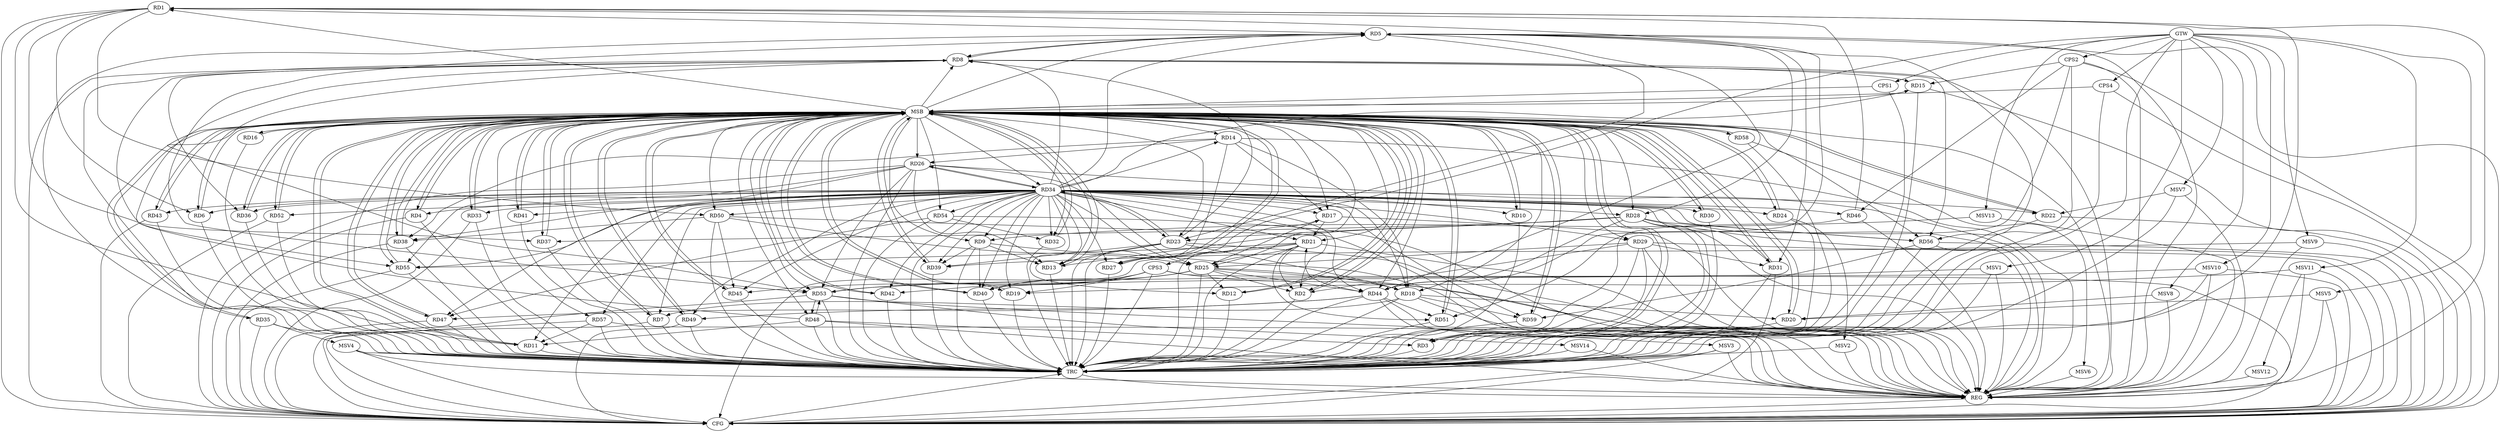 strict digraph G {
  RD1 [ label="RD1" ];
  RD2 [ label="RD2" ];
  RD3 [ label="RD3" ];
  RD4 [ label="RD4" ];
  RD5 [ label="RD5" ];
  RD6 [ label="RD6" ];
  RD7 [ label="RD7" ];
  RD8 [ label="RD8" ];
  RD9 [ label="RD9" ];
  RD10 [ label="RD10" ];
  RD11 [ label="RD11" ];
  RD12 [ label="RD12" ];
  RD13 [ label="RD13" ];
  RD14 [ label="RD14" ];
  RD15 [ label="RD15" ];
  RD16 [ label="RD16" ];
  RD17 [ label="RD17" ];
  RD18 [ label="RD18" ];
  RD19 [ label="RD19" ];
  RD20 [ label="RD20" ];
  RD21 [ label="RD21" ];
  RD22 [ label="RD22" ];
  RD23 [ label="RD23" ];
  RD24 [ label="RD24" ];
  RD25 [ label="RD25" ];
  RD26 [ label="RD26" ];
  RD27 [ label="RD27" ];
  RD28 [ label="RD28" ];
  RD29 [ label="RD29" ];
  RD30 [ label="RD30" ];
  RD31 [ label="RD31" ];
  RD32 [ label="RD32" ];
  RD33 [ label="RD33" ];
  RD34 [ label="RD34" ];
  RD35 [ label="RD35" ];
  RD36 [ label="RD36" ];
  RD37 [ label="RD37" ];
  RD38 [ label="RD38" ];
  RD39 [ label="RD39" ];
  RD40 [ label="RD40" ];
  RD41 [ label="RD41" ];
  RD42 [ label="RD42" ];
  RD43 [ label="RD43" ];
  RD44 [ label="RD44" ];
  RD45 [ label="RD45" ];
  RD46 [ label="RD46" ];
  RD47 [ label="RD47" ];
  RD48 [ label="RD48" ];
  RD49 [ label="RD49" ];
  RD50 [ label="RD50" ];
  RD51 [ label="RD51" ];
  RD52 [ label="RD52" ];
  RD53 [ label="RD53" ];
  RD54 [ label="RD54" ];
  RD55 [ label="RD55" ];
  RD56 [ label="RD56" ];
  RD57 [ label="RD57" ];
  RD58 [ label="RD58" ];
  RD59 [ label="RD59" ];
  CPS1 [ label="CPS1" ];
  CPS2 [ label="CPS2" ];
  CPS3 [ label="CPS3" ];
  CPS4 [ label="CPS4" ];
  GTW [ label="GTW" ];
  REG [ label="REG" ];
  MSB [ label="MSB" ];
  CFG [ label="CFG" ];
  TRC [ label="TRC" ];
  MSV1 [ label="MSV1" ];
  MSV2 [ label="MSV2" ];
  MSV3 [ label="MSV3" ];
  MSV4 [ label="MSV4" ];
  MSV5 [ label="MSV5" ];
  MSV6 [ label="MSV6" ];
  MSV7 [ label="MSV7" ];
  MSV8 [ label="MSV8" ];
  MSV9 [ label="MSV9" ];
  MSV10 [ label="MSV10" ];
  MSV11 [ label="MSV11" ];
  MSV12 [ label="MSV12" ];
  MSV13 [ label="MSV13" ];
  MSV14 [ label="MSV14" ];
  RD1 -> RD5;
  RD1 -> RD6;
  RD1 -> RD11;
  RD1 -> RD37;
  RD44 -> RD1;
  RD46 -> RD1;
  RD1 -> RD50;
  RD21 -> RD2;
  RD25 -> RD2;
  RD29 -> RD2;
  RD34 -> RD2;
  RD28 -> RD3;
  RD29 -> RD3;
  RD48 -> RD3;
  RD5 -> RD8;
  RD8 -> RD5;
  RD5 -> RD23;
  RD5 -> RD28;
  RD5 -> RD31;
  RD44 -> RD5;
  RD5 -> RD53;
  RD5 -> RD56;
  RD18 -> RD7;
  RD8 -> RD15;
  RD23 -> RD8;
  RD34 -> RD8;
  RD8 -> RD36;
  RD48 -> RD8;
  RD8 -> RD53;
  RD8 -> RD55;
  RD8 -> RD56;
  RD9 -> RD13;
  RD9 -> RD39;
  RD9 -> RD40;
  RD34 -> RD11;
  RD48 -> RD11;
  RD57 -> RD11;
  RD25 -> RD12;
  RD23 -> RD13;
  RD26 -> RD13;
  RD28 -> RD13;
  RD14 -> RD17;
  RD14 -> RD18;
  RD14 -> RD26;
  RD14 -> RD38;
  RD17 -> RD21;
  RD25 -> RD17;
  RD18 -> RD20;
  RD23 -> RD18;
  RD25 -> RD18;
  RD34 -> RD18;
  RD18 -> RD59;
  RD21 -> RD25;
  RD21 -> RD27;
  RD44 -> RD21;
  RD21 -> RD51;
  RD21 -> RD55;
  RD28 -> RD23;
  RD23 -> RD34;
  RD23 -> RD39;
  RD26 -> RD25;
  RD29 -> RD25;
  RD25 -> RD40;
  RD25 -> RD44;
  RD25 -> RD45;
  RD50 -> RD25;
  RD25 -> RD53;
  RD26 -> RD34;
  RD26 -> RD47;
  RD26 -> RD53;
  RD26 -> RD55;
  RD34 -> RD27;
  RD28 -> RD37;
  RD28 -> RD44;
  RD28 -> RD56;
  RD29 -> RD31;
  RD54 -> RD32;
  RD34 -> RD38;
  RD34 -> RD44;
  RD34 -> RD45;
  RD34 -> RD55;
  RD34 -> RD59;
  RD50 -> RD38;
  RD44 -> RD47;
  RD44 -> RD49;
  RD44 -> RD51;
  RD50 -> RD45;
  RD54 -> RD47;
  RD48 -> RD53;
  RD53 -> RD48;
  RD56 -> RD59;
  CPS2 -> RD46;
  CPS2 -> RD15;
  CPS2 -> RD51;
  CPS3 -> RD42;
  CPS3 -> RD40;
  CPS3 -> RD19;
  GTW -> CPS1;
  GTW -> CPS2;
  GTW -> CPS3;
  GTW -> CPS4;
  RD1 -> REG;
  RD5 -> REG;
  RD8 -> REG;
  RD9 -> REG;
  RD14 -> REG;
  RD17 -> REG;
  RD18 -> REG;
  RD21 -> REG;
  RD23 -> REG;
  RD25 -> REG;
  RD26 -> REG;
  RD28 -> REG;
  RD29 -> REG;
  RD34 -> REG;
  RD44 -> REG;
  RD46 -> REG;
  RD48 -> REG;
  RD50 -> REG;
  RD53 -> REG;
  RD54 -> REG;
  RD56 -> REG;
  RD57 -> REG;
  CPS2 -> REG;
  CPS3 -> REG;
  RD2 -> MSB;
  MSB -> RD9;
  MSB -> RD17;
  MSB -> RD22;
  MSB -> RD23;
  MSB -> RD26;
  MSB -> RD29;
  MSB -> RD41;
  MSB -> REG;
  RD3 -> MSB;
  MSB -> RD28;
  MSB -> RD30;
  MSB -> RD36;
  RD4 -> MSB;
  MSB -> RD1;
  MSB -> RD8;
  MSB -> RD12;
  MSB -> RD21;
  MSB -> RD34;
  MSB -> RD38;
  MSB -> RD42;
  MSB -> RD43;
  MSB -> RD52;
  RD6 -> MSB;
  MSB -> RD44;
  MSB -> RD56;
  RD7 -> MSB;
  MSB -> RD3;
  MSB -> RD51;
  RD10 -> MSB;
  MSB -> RD5;
  MSB -> RD7;
  MSB -> RD33;
  MSB -> RD37;
  MSB -> RD59;
  RD11 -> MSB;
  MSB -> RD6;
  MSB -> RD55;
  RD12 -> MSB;
  MSB -> RD54;
  RD13 -> MSB;
  MSB -> RD10;
  MSB -> RD58;
  RD15 -> MSB;
  MSB -> RD13;
  MSB -> RD35;
  MSB -> RD57;
  RD16 -> MSB;
  MSB -> RD2;
  MSB -> RD18;
  MSB -> RD24;
  RD19 -> MSB;
  MSB -> RD25;
  RD20 -> MSB;
  MSB -> RD19;
  MSB -> RD27;
  MSB -> RD39;
  MSB -> RD50;
  RD22 -> MSB;
  MSB -> RD11;
  MSB -> RD20;
  MSB -> RD47;
  MSB -> RD53;
  RD24 -> MSB;
  RD27 -> MSB;
  MSB -> RD32;
  MSB -> RD40;
  RD30 -> MSB;
  MSB -> RD4;
  RD31 -> MSB;
  RD32 -> MSB;
  MSB -> RD48;
  RD33 -> MSB;
  MSB -> RD14;
  RD35 -> MSB;
  RD36 -> MSB;
  RD37 -> MSB;
  RD38 -> MSB;
  RD39 -> MSB;
  MSB -> RD31;
  RD40 -> MSB;
  RD41 -> MSB;
  MSB -> RD16;
  MSB -> RD45;
  RD42 -> MSB;
  RD43 -> MSB;
  RD45 -> MSB;
  RD47 -> MSB;
  RD49 -> MSB;
  RD51 -> MSB;
  RD52 -> MSB;
  RD55 -> MSB;
  RD58 -> MSB;
  MSB -> RD49;
  RD59 -> MSB;
  CPS1 -> MSB;
  CPS4 -> MSB;
  RD22 -> CFG;
  RD47 -> CFG;
  RD5 -> CFG;
  RD52 -> CFG;
  RD53 -> CFG;
  RD55 -> CFG;
  RD8 -> CFG;
  CPS2 -> CFG;
  CPS3 -> CFG;
  RD29 -> CFG;
  RD15 -> CFG;
  RD33 -> CFG;
  CPS4 -> CFG;
  RD56 -> CFG;
  RD57 -> CFG;
  RD43 -> CFG;
  RD7 -> CFG;
  RD31 -> CFG;
  RD28 -> CFG;
  RD4 -> CFG;
  RD49 -> CFG;
  RD35 -> CFG;
  RD26 -> CFG;
  RD38 -> CFG;
  RD1 -> CFG;
  RD21 -> CFG;
  REG -> CFG;
  RD1 -> TRC;
  RD2 -> TRC;
  RD3 -> TRC;
  RD4 -> TRC;
  RD5 -> TRC;
  RD6 -> TRC;
  RD7 -> TRC;
  RD8 -> TRC;
  RD9 -> TRC;
  RD10 -> TRC;
  RD11 -> TRC;
  RD12 -> TRC;
  RD13 -> TRC;
  RD14 -> TRC;
  RD15 -> TRC;
  RD16 -> TRC;
  RD17 -> TRC;
  RD18 -> TRC;
  RD19 -> TRC;
  RD20 -> TRC;
  RD21 -> TRC;
  RD22 -> TRC;
  RD23 -> TRC;
  RD24 -> TRC;
  RD25 -> TRC;
  RD26 -> TRC;
  RD27 -> TRC;
  RD28 -> TRC;
  RD29 -> TRC;
  RD30 -> TRC;
  RD31 -> TRC;
  RD32 -> TRC;
  RD33 -> TRC;
  RD34 -> TRC;
  RD35 -> TRC;
  RD36 -> TRC;
  RD37 -> TRC;
  RD38 -> TRC;
  RD39 -> TRC;
  RD40 -> TRC;
  RD41 -> TRC;
  RD42 -> TRC;
  RD43 -> TRC;
  RD44 -> TRC;
  RD45 -> TRC;
  RD46 -> TRC;
  RD47 -> TRC;
  RD48 -> TRC;
  RD49 -> TRC;
  RD50 -> TRC;
  RD51 -> TRC;
  RD52 -> TRC;
  RD53 -> TRC;
  RD54 -> TRC;
  RD55 -> TRC;
  RD56 -> TRC;
  RD57 -> TRC;
  RD58 -> TRC;
  RD59 -> TRC;
  CPS1 -> TRC;
  CPS2 -> TRC;
  CPS3 -> TRC;
  CPS4 -> TRC;
  GTW -> TRC;
  CFG -> TRC;
  TRC -> REG;
  RD34 -> RD6;
  RD34 -> RD9;
  RD34 -> RD14;
  RD34 -> RD40;
  RD34 -> RD12;
  RD34 -> RD42;
  RD34 -> RD46;
  RD34 -> RD4;
  RD34 -> RD23;
  RD34 -> RD10;
  RD34 -> RD13;
  RD34 -> RD26;
  RD34 -> RD29;
  RD34 -> RD25;
  RD34 -> RD33;
  RD34 -> RD49;
  RD34 -> RD5;
  RD34 -> RD21;
  RD34 -> RD7;
  RD34 -> RD17;
  RD34 -> RD24;
  RD34 -> RD15;
  RD34 -> RD39;
  RD34 -> RD57;
  RD34 -> RD41;
  RD34 -> RD32;
  RD34 -> RD19;
  RD34 -> RD30;
  RD34 -> RD50;
  RD34 -> RD43;
  RD34 -> RD28;
  RD34 -> RD31;
  RD34 -> RD36;
  RD34 -> RD52;
  RD34 -> RD22;
  RD34 -> RD54;
  RD34 -> RD56;
  MSV1 -> RD53;
  GTW -> MSV1;
  MSV1 -> REG;
  MSV1 -> TRC;
  RD24 -> MSV2;
  MSV2 -> REG;
  MSV2 -> TRC;
  RD44 -> MSV3;
  MSV3 -> REG;
  MSV3 -> TRC;
  MSV3 -> CFG;
  RD35 -> MSV4;
  MSV4 -> REG;
  MSV4 -> TRC;
  MSV4 -> CFG;
  MSV5 -> RD20;
  GTW -> MSV5;
  MSV5 -> REG;
  MSV5 -> CFG;
  RD58 -> MSV6;
  MSV6 -> REG;
  MSV7 -> RD22;
  GTW -> MSV7;
  MSV7 -> REG;
  MSV7 -> TRC;
  MSV8 -> RD20;
  GTW -> MSV8;
  MSV8 -> REG;
  MSV9 -> RD39;
  GTW -> MSV9;
  MSV9 -> REG;
  MSV9 -> CFG;
  MSV10 -> RD40;
  GTW -> MSV10;
  MSV10 -> REG;
  MSV10 -> TRC;
  MSV10 -> CFG;
  MSV11 -> RD19;
  GTW -> MSV11;
  MSV11 -> REG;
  MSV11 -> CFG;
  MSV11 -> MSV12;
  MSV12 -> REG;
  MSV13 -> RD9;
  GTW -> MSV13;
  MSV13 -> REG;
  RD53 -> MSV14;
  MSV14 -> REG;
  MSV14 -> TRC;
}
